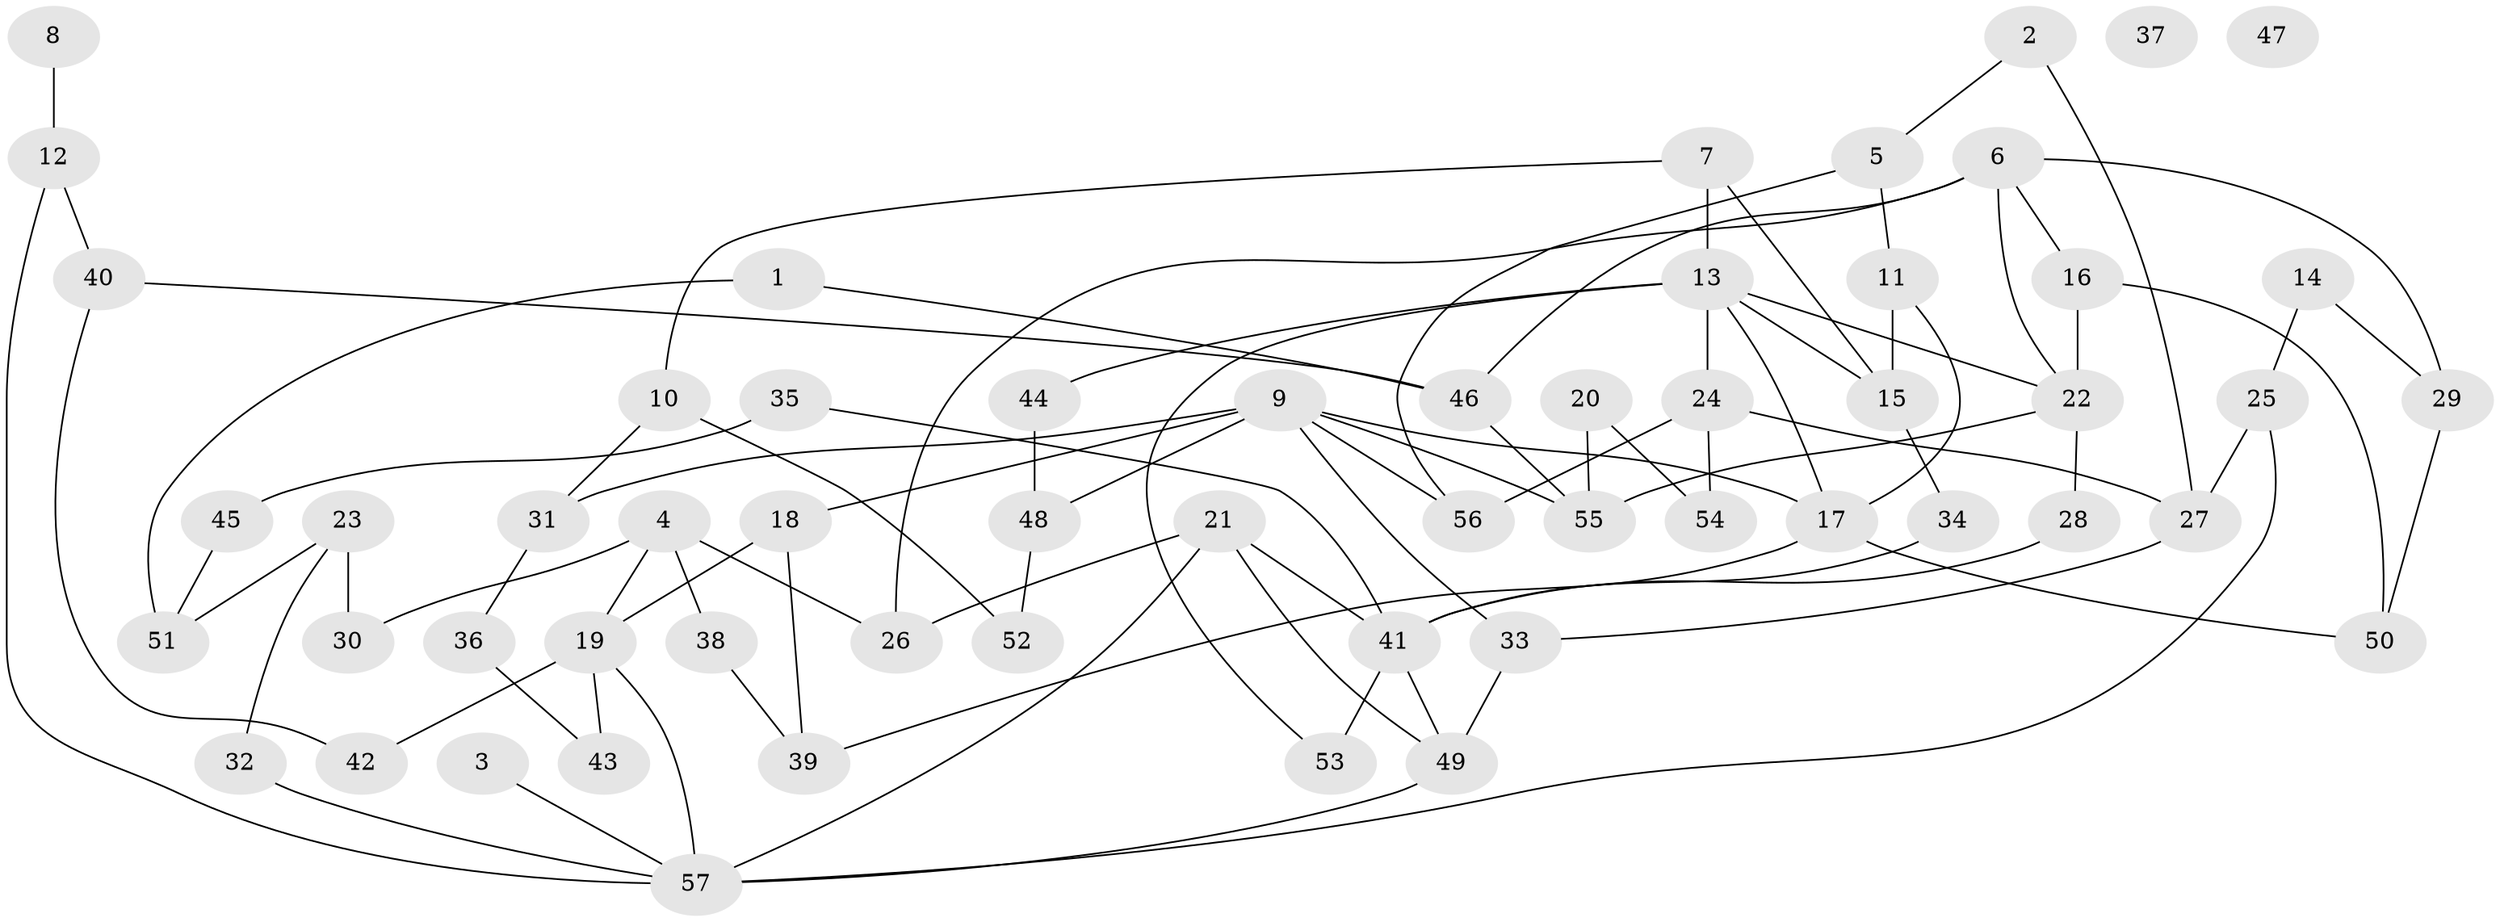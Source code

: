 // Generated by graph-tools (version 1.1) at 2025/39/03/09/25 04:39:35]
// undirected, 57 vertices, 87 edges
graph export_dot {
graph [start="1"]
  node [color=gray90,style=filled];
  1;
  2;
  3;
  4;
  5;
  6;
  7;
  8;
  9;
  10;
  11;
  12;
  13;
  14;
  15;
  16;
  17;
  18;
  19;
  20;
  21;
  22;
  23;
  24;
  25;
  26;
  27;
  28;
  29;
  30;
  31;
  32;
  33;
  34;
  35;
  36;
  37;
  38;
  39;
  40;
  41;
  42;
  43;
  44;
  45;
  46;
  47;
  48;
  49;
  50;
  51;
  52;
  53;
  54;
  55;
  56;
  57;
  1 -- 46;
  1 -- 51;
  2 -- 5;
  2 -- 27;
  3 -- 57;
  4 -- 19;
  4 -- 26;
  4 -- 30;
  4 -- 38;
  5 -- 11;
  5 -- 56;
  6 -- 16;
  6 -- 22;
  6 -- 26;
  6 -- 29;
  6 -- 46;
  7 -- 10;
  7 -- 13;
  7 -- 15;
  8 -- 12;
  9 -- 17;
  9 -- 18;
  9 -- 31;
  9 -- 33;
  9 -- 48;
  9 -- 55;
  9 -- 56;
  10 -- 31;
  10 -- 52;
  11 -- 15;
  11 -- 17;
  12 -- 40;
  12 -- 57;
  13 -- 15;
  13 -- 17;
  13 -- 22;
  13 -- 24;
  13 -- 44;
  13 -- 53;
  14 -- 25;
  14 -- 29;
  15 -- 34;
  16 -- 22;
  16 -- 50;
  17 -- 39;
  17 -- 50;
  18 -- 19;
  18 -- 39;
  19 -- 42;
  19 -- 43;
  19 -- 57;
  20 -- 54;
  20 -- 55;
  21 -- 26;
  21 -- 41;
  21 -- 49;
  21 -- 57;
  22 -- 28;
  22 -- 55;
  23 -- 30;
  23 -- 32;
  23 -- 51;
  24 -- 27;
  24 -- 54;
  24 -- 56;
  25 -- 27;
  25 -- 57;
  27 -- 33;
  28 -- 41;
  29 -- 50;
  31 -- 36;
  32 -- 57;
  33 -- 49;
  34 -- 41;
  35 -- 41;
  35 -- 45;
  36 -- 43;
  38 -- 39;
  40 -- 42;
  40 -- 46;
  41 -- 49;
  41 -- 53;
  44 -- 48;
  45 -- 51;
  46 -- 55;
  48 -- 52;
  49 -- 57;
}
